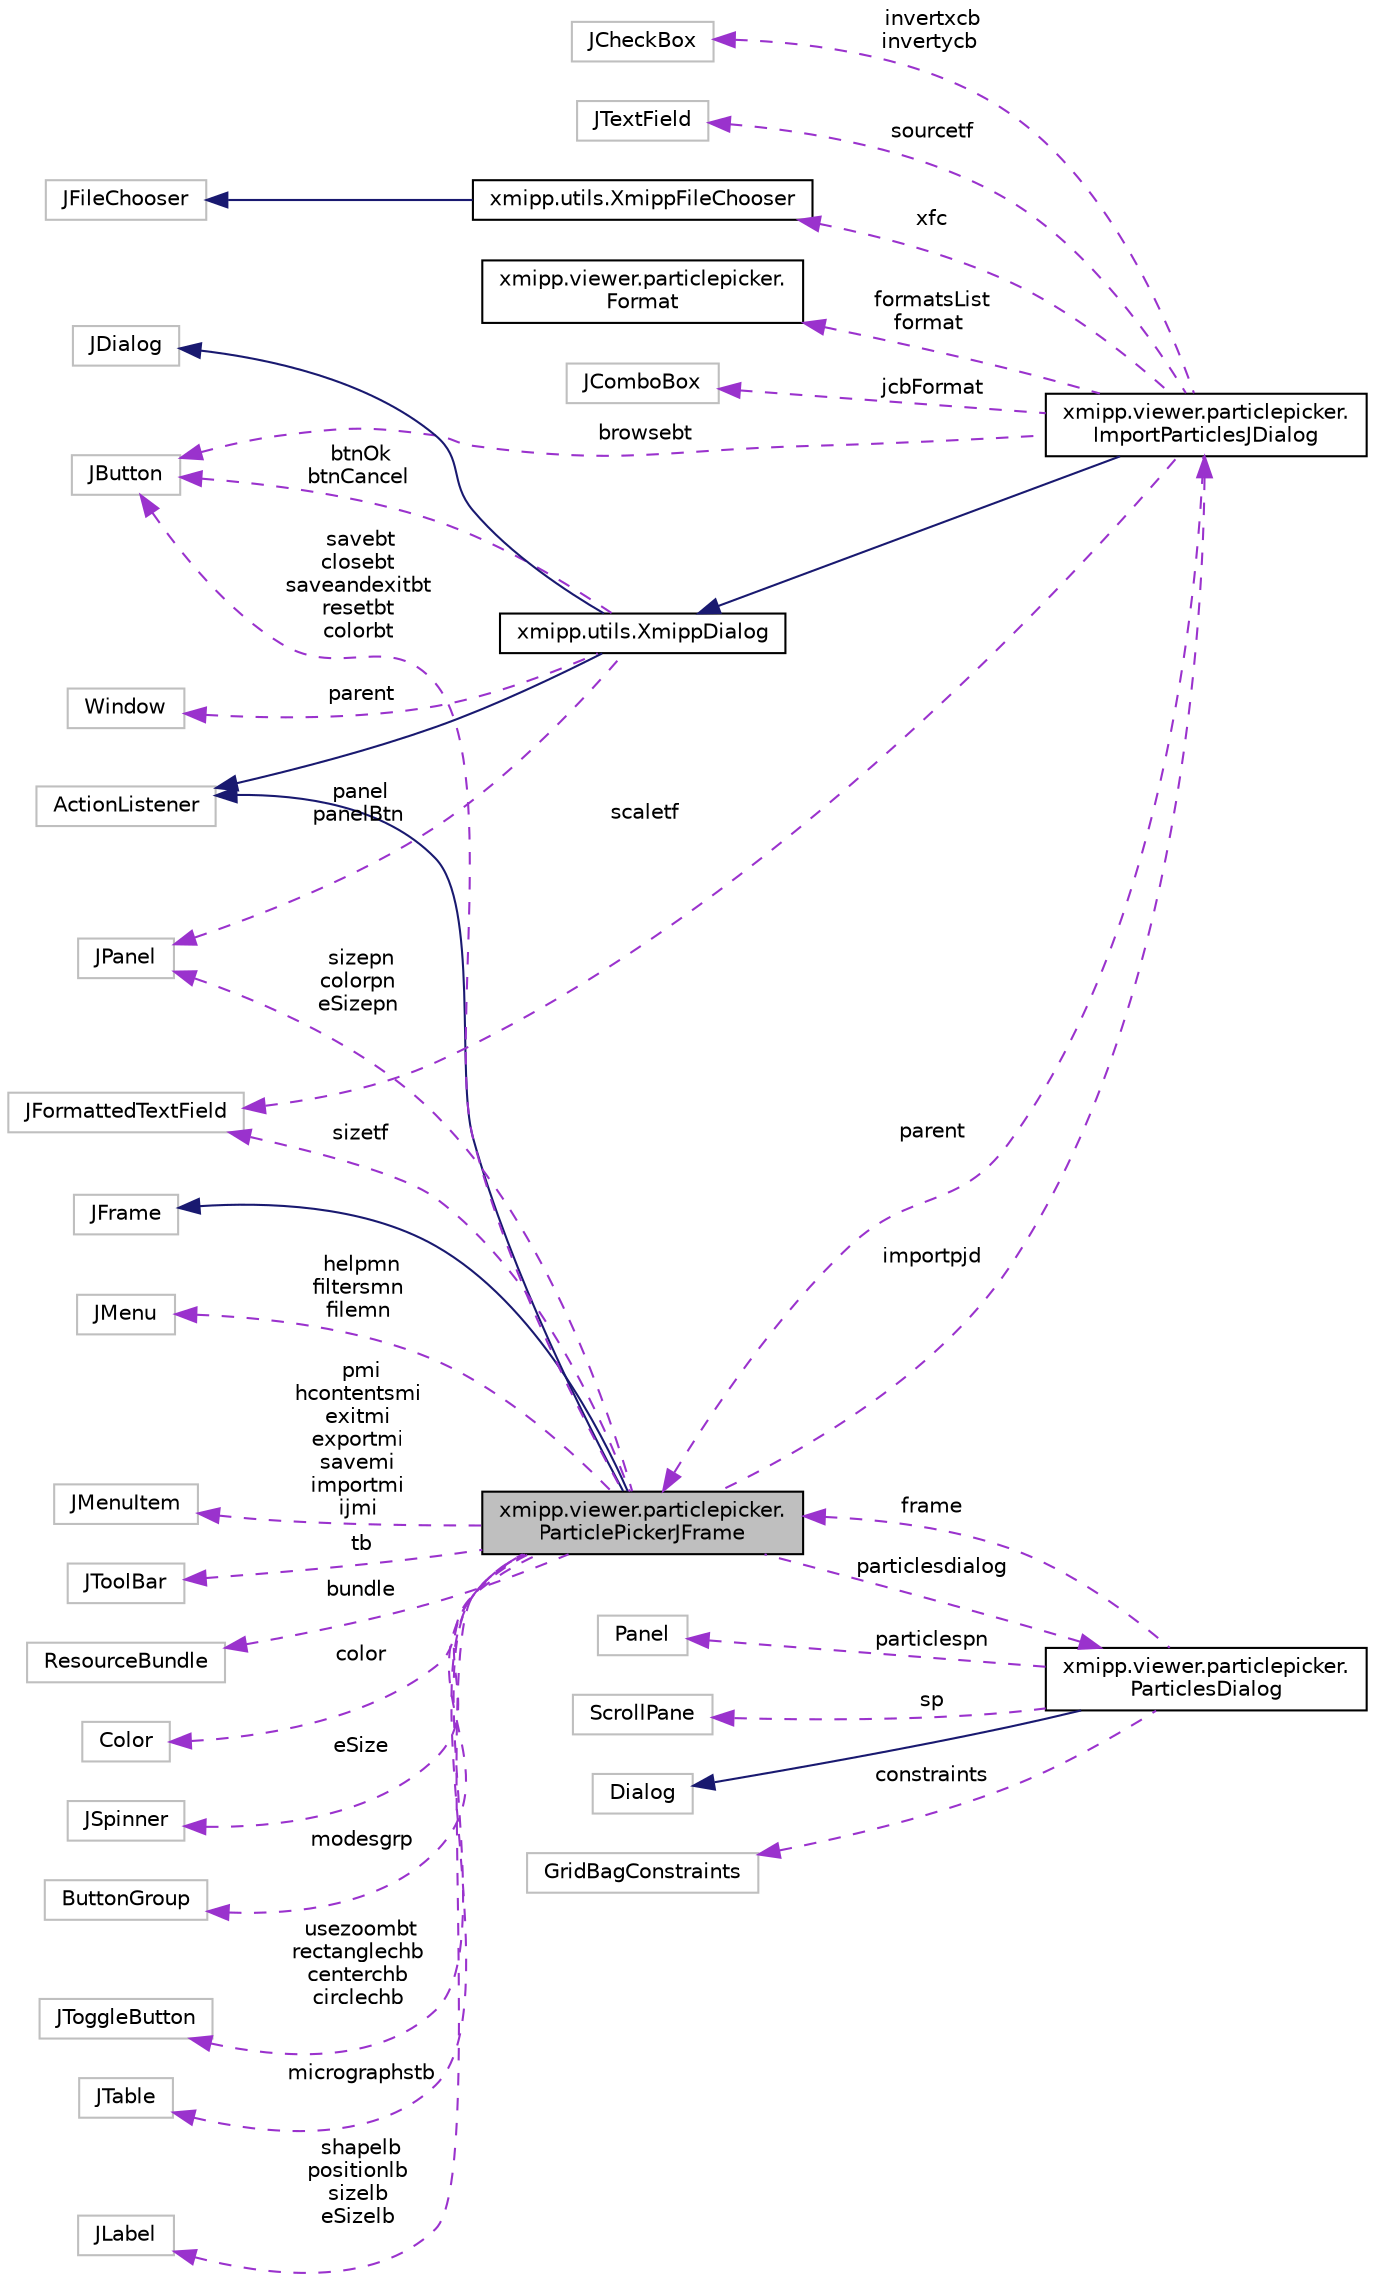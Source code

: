 digraph "xmipp.viewer.particlepicker.ParticlePickerJFrame"
{
  edge [fontname="Helvetica",fontsize="10",labelfontname="Helvetica",labelfontsize="10"];
  node [fontname="Helvetica",fontsize="10",shape=record];
  rankdir="LR";
  Node6 [label="xmipp.viewer.particlepicker.\lParticlePickerJFrame",height=0.2,width=0.4,color="black", fillcolor="grey75", style="filled", fontcolor="black"];
  Node7 -> Node6 [dir="back",color="midnightblue",fontsize="10",style="solid",fontname="Helvetica"];
  Node7 [label="JFrame",height=0.2,width=0.4,color="grey75", fillcolor="white", style="filled"];
  Node8 -> Node6 [dir="back",color="midnightblue",fontsize="10",style="solid",fontname="Helvetica"];
  Node8 [label="ActionListener",height=0.2,width=0.4,color="grey75", fillcolor="white", style="filled"];
  Node9 -> Node6 [dir="back",color="darkorchid3",fontsize="10",style="dashed",label=" pmi\nhcontentsmi\nexitmi\nexportmi\nsavemi\nimportmi\nijmi" ,fontname="Helvetica"];
  Node9 [label="JMenuItem",height=0.2,width=0.4,color="grey75", fillcolor="white", style="filled"];
  Node10 -> Node6 [dir="back",color="darkorchid3",fontsize="10",style="dashed",label=" tb" ,fontname="Helvetica"];
  Node10 [label="JToolBar",height=0.2,width=0.4,color="grey75", fillcolor="white", style="filled"];
  Node11 -> Node6 [dir="back",color="darkorchid3",fontsize="10",style="dashed",label=" savebt\nclosebt\nsaveandexitbt\nresetbt\ncolorbt" ,fontname="Helvetica"];
  Node11 [label="JButton",height=0.2,width=0.4,color="grey75", fillcolor="white", style="filled"];
  Node12 -> Node6 [dir="back",color="darkorchid3",fontsize="10",style="dashed",label=" bundle" ,fontname="Helvetica"];
  Node12 [label="ResourceBundle",height=0.2,width=0.4,color="grey75", fillcolor="white", style="filled"];
  Node13 -> Node6 [dir="back",color="darkorchid3",fontsize="10",style="dashed",label=" color" ,fontname="Helvetica"];
  Node13 [label="Color",height=0.2,width=0.4,color="grey75", fillcolor="white", style="filled"];
  Node14 -> Node6 [dir="back",color="darkorchid3",fontsize="10",style="dashed",label=" eSize" ,fontname="Helvetica"];
  Node14 [label="JSpinner",height=0.2,width=0.4,color="grey75", fillcolor="white", style="filled"];
  Node15 -> Node6 [dir="back",color="darkorchid3",fontsize="10",style="dashed",label=" modesgrp" ,fontname="Helvetica"];
  Node15 [label="ButtonGroup",height=0.2,width=0.4,color="grey75", fillcolor="white", style="filled"];
  Node16 -> Node6 [dir="back",color="darkorchid3",fontsize="10",style="dashed",label=" usezoombt\nrectanglechb\ncenterchb\ncirclechb" ,fontname="Helvetica"];
  Node16 [label="JToggleButton",height=0.2,width=0.4,color="grey75", fillcolor="white", style="filled"];
  Node17 -> Node6 [dir="back",color="darkorchid3",fontsize="10",style="dashed",label=" micrographstb" ,fontname="Helvetica"];
  Node17 [label="JTable",height=0.2,width=0.4,color="grey75", fillcolor="white", style="filled"];
  Node18 -> Node6 [dir="back",color="darkorchid3",fontsize="10",style="dashed",label=" importpjd" ,fontname="Helvetica"];
  Node18 [label="xmipp.viewer.particlepicker.\lImportParticlesJDialog",height=0.2,width=0.4,color="black", fillcolor="white", style="filled",URL="$classxmipp_1_1viewer_1_1particlepicker_1_1ImportParticlesJDialog.html"];
  Node19 -> Node18 [dir="back",color="midnightblue",fontsize="10",style="solid",fontname="Helvetica"];
  Node19 [label="xmipp.utils.XmippDialog",height=0.2,width=0.4,color="black", fillcolor="white", style="filled",URL="$classxmipp_1_1utils_1_1XmippDialog.html"];
  Node20 -> Node19 [dir="back",color="midnightblue",fontsize="10",style="solid",fontname="Helvetica"];
  Node20 [label="JDialog",height=0.2,width=0.4,color="grey75", fillcolor="white", style="filled"];
  Node8 -> Node19 [dir="back",color="midnightblue",fontsize="10",style="solid",fontname="Helvetica"];
  Node11 -> Node19 [dir="back",color="darkorchid3",fontsize="10",style="dashed",label=" btnOk\nbtnCancel" ,fontname="Helvetica"];
  Node21 -> Node19 [dir="back",color="darkorchid3",fontsize="10",style="dashed",label=" parent" ,fontname="Helvetica"];
  Node21 [label="Window",height=0.2,width=0.4,color="grey75", fillcolor="white", style="filled"];
  Node22 -> Node19 [dir="back",color="darkorchid3",fontsize="10",style="dashed",label=" panel\npanelBtn" ,fontname="Helvetica"];
  Node22 [label="JPanel",height=0.2,width=0.4,color="grey75", fillcolor="white", style="filled"];
  Node6 -> Node18 [dir="back",color="darkorchid3",fontsize="10",style="dashed",label=" parent" ,fontname="Helvetica"];
  Node23 -> Node18 [dir="back",color="darkorchid3",fontsize="10",style="dashed",label=" invertxcb\ninvertycb" ,fontname="Helvetica"];
  Node23 [label="JCheckBox",height=0.2,width=0.4,color="grey75", fillcolor="white", style="filled"];
  Node11 -> Node18 [dir="back",color="darkorchid3",fontsize="10",style="dashed",label=" browsebt" ,fontname="Helvetica"];
  Node24 -> Node18 [dir="back",color="darkorchid3",fontsize="10",style="dashed",label=" sourcetf" ,fontname="Helvetica"];
  Node24 [label="JTextField",height=0.2,width=0.4,color="grey75", fillcolor="white", style="filled"];
  Node25 -> Node18 [dir="back",color="darkorchid3",fontsize="10",style="dashed",label=" xfc" ,fontname="Helvetica"];
  Node25 [label="xmipp.utils.XmippFileChooser",height=0.2,width=0.4,color="black", fillcolor="white", style="filled",URL="$classxmipp_1_1utils_1_1XmippFileChooser.html"];
  Node26 -> Node25 [dir="back",color="midnightblue",fontsize="10",style="solid",fontname="Helvetica"];
  Node26 [label="JFileChooser",height=0.2,width=0.4,color="grey75", fillcolor="white", style="filled"];
  Node27 -> Node18 [dir="back",color="darkorchid3",fontsize="10",style="dashed",label=" formatsList\nformat" ,fontname="Helvetica"];
  Node27 [label="xmipp.viewer.particlepicker.\lFormat",height=0.2,width=0.4,color="black", fillcolor="white", style="filled",URL="$enumxmipp_1_1viewer_1_1particlepicker_1_1Format.html"];
  Node28 -> Node18 [dir="back",color="darkorchid3",fontsize="10",style="dashed",label=" jcbFormat" ,fontname="Helvetica"];
  Node28 [label="JComboBox",height=0.2,width=0.4,color="grey75", fillcolor="white", style="filled"];
  Node29 -> Node18 [dir="back",color="darkorchid3",fontsize="10",style="dashed",label=" scaletf" ,fontname="Helvetica"];
  Node29 [label="JFormattedTextField",height=0.2,width=0.4,color="grey75", fillcolor="white", style="filled"];
  Node30 -> Node6 [dir="back",color="darkorchid3",fontsize="10",style="dashed",label=" helpmn\nfiltersmn\nfilemn" ,fontname="Helvetica"];
  Node30 [label="JMenu",height=0.2,width=0.4,color="grey75", fillcolor="white", style="filled"];
  Node31 -> Node6 [dir="back",color="darkorchid3",fontsize="10",style="dashed",label=" shapelb\npositionlb\nsizelb\neSizelb" ,fontname="Helvetica"];
  Node31 [label="JLabel",height=0.2,width=0.4,color="grey75", fillcolor="white", style="filled"];
  Node32 -> Node6 [dir="back",color="darkorchid3",fontsize="10",style="dashed",label=" particlesdialog" ,fontname="Helvetica"];
  Node32 [label="xmipp.viewer.particlepicker.\lParticlesDialog",height=0.2,width=0.4,color="black", fillcolor="white", style="filled",URL="$classxmipp_1_1viewer_1_1particlepicker_1_1ParticlesDialog.html"];
  Node33 -> Node32 [dir="back",color="midnightblue",fontsize="10",style="solid",fontname="Helvetica"];
  Node33 [label="Dialog",height=0.2,width=0.4,color="grey75", fillcolor="white", style="filled"];
  Node6 -> Node32 [dir="back",color="darkorchid3",fontsize="10",style="dashed",label=" frame" ,fontname="Helvetica"];
  Node34 -> Node32 [dir="back",color="darkorchid3",fontsize="10",style="dashed",label=" constraints" ,fontname="Helvetica"];
  Node34 [label="GridBagConstraints",height=0.2,width=0.4,color="grey75", fillcolor="white", style="filled"];
  Node35 -> Node32 [dir="back",color="darkorchid3",fontsize="10",style="dashed",label=" particlespn" ,fontname="Helvetica"];
  Node35 [label="Panel",height=0.2,width=0.4,color="grey75", fillcolor="white", style="filled"];
  Node36 -> Node32 [dir="back",color="darkorchid3",fontsize="10",style="dashed",label=" sp" ,fontname="Helvetica"];
  Node36 [label="ScrollPane",height=0.2,width=0.4,color="grey75", fillcolor="white", style="filled"];
  Node22 -> Node6 [dir="back",color="darkorchid3",fontsize="10",style="dashed",label=" sizepn\ncolorpn\neSizepn" ,fontname="Helvetica"];
  Node29 -> Node6 [dir="back",color="darkorchid3",fontsize="10",style="dashed",label=" sizetf" ,fontname="Helvetica"];
}

